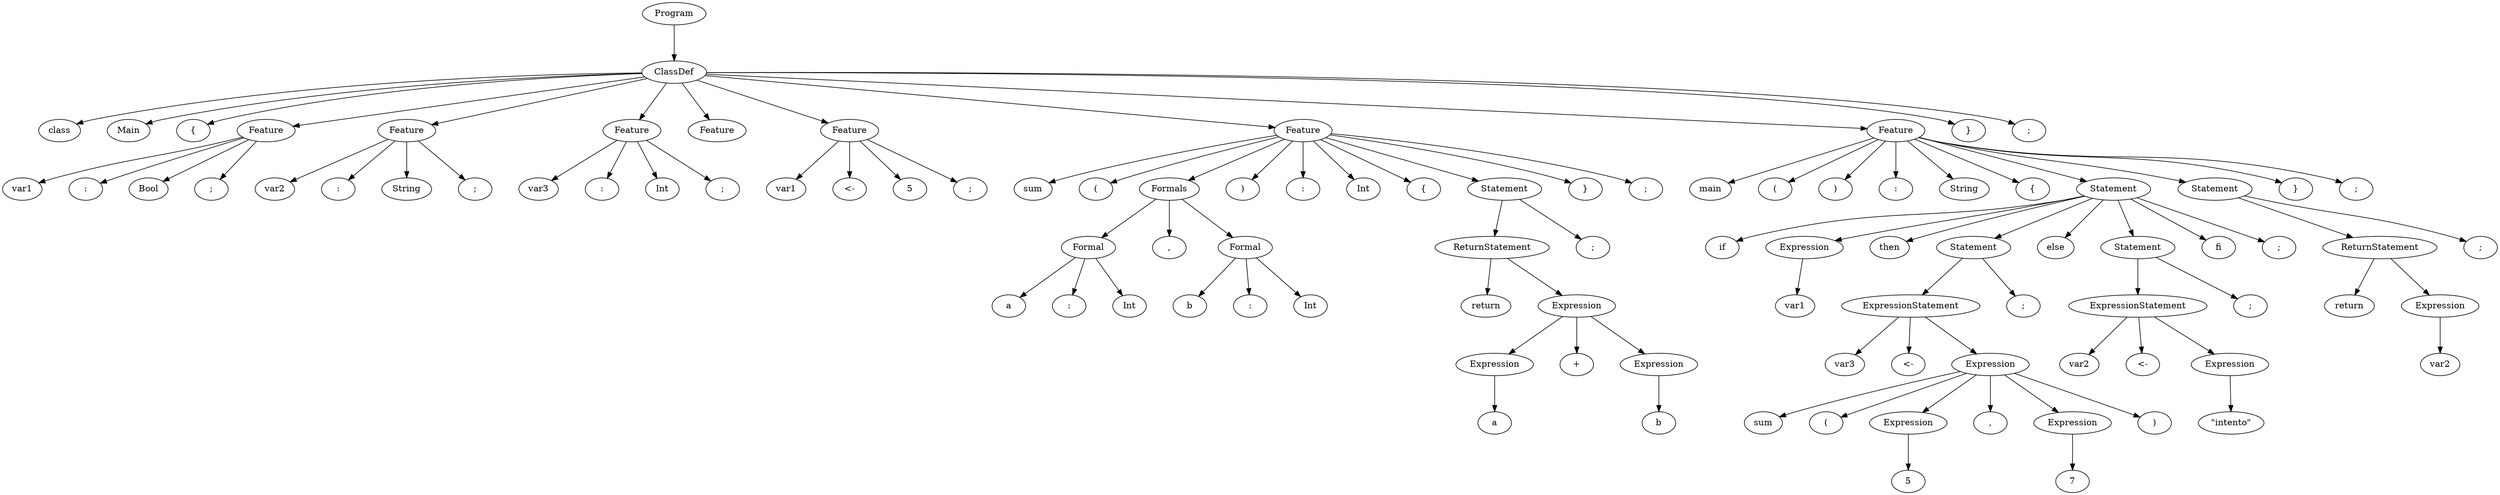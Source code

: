 digraph tree {
rankdir=TB;
nodesep=0.6;
ranksep=0.8;
    "Program_2736795728464" [label="Program"];
    "ClassDef_2736795728688" [label="ClassDef"];
    "class_2736888418688" [label="class"];
    "Main_2736888418752" [label="Main"];
    "{_2736888419136" [label="{"];
    "Feature_2736795728800" [label="Feature"];
    "var1_2736888419712" [label="var1"];
    ":_2736888420544" [label=":"];
    "Bool_2736888420608" [label="Bool"];
    ";_2736888420672" [label=";"];
    "Feature_2736795729248" [label="Feature"];
    "var2_2736888420352" [label="var2"];
    ":_2736888420864" [label=":"];
    "String_2736888420928" [label="String"];
    ";_2736888420992" [label=";"];
    "Feature_2736795729360" [label="Feature"];
    "var3_2736888421056" [label="var3"];
    ":_2736888421184" [label=":"];
    "Int_2736888421248" [label="Int"];
    ";_2736888421312" [label=";"];
    "Feature_2736795729472" [label="Feature"];
    "Feature_2736795729584" [label="Feature"];
    "var1_2736888422336" [label="var1"];
    "<-_2736888463488" [label="<-"];
    "5_2736888463552" [label="5"];
    ";_2736888463616" [label=";"];
    "Feature_2736795729808" [label="Feature"];
    "sum_2736888420800" [label="sum"];
    "(_2736888463680" [label="("];
    "Formals_2736888467520" [label="Formals"];
    "Formal_2736888467632" [label="Formal"];
    "a_2736888463808" [label="a"];
    ":_2736888463872" [label=":"];
    "Int_2736888463936" [label="Int"];
    ",_2736888464064" [label=","];
    "Formal_2736888467744" [label="Formal"];
    "b_2736888464128" [label="b"];
    ":_2736888464192" [label=":"];
    "Int_2736888464256" [label="Int"];
    ")_2736888464384" [label=")"];
    ":_2736888464448" [label=":"];
    "Int_2736888464576" [label="Int"];
    "{_2736888464640" [label="{"];
    "Statement_2736888467856" [label="Statement"];
    "ReturnStatement_2736888467968" [label="ReturnStatement"];
    "return_2736888465024" [label="return"];
    "Expression_2736888468976" [label="Expression"];
    "Expression_2736888468080" [label="Expression"];
    "a_2736888465280" [label="a"];
    "+_2736888485056" [label="+"];
    "Expression_2736888469088" [label="Expression"];
    "b_2736888485504" [label="b"];
    ";_2736888486592" [label=";"];
    "}_2736888486784" [label="}"];
    ";_2736888464512" [label=";"];
    "Feature_2736888469536" [label="Feature"];
    "main_2736888486848" [label="main"];
    "(_2736888486912" [label="("];
    ")_2736888486976" [label=")"];
    ":_2736888487040" [label=":"];
    "String_2736888487104" [label="String"];
    "{_2736888487232" [label="{"];
    "Statement_2736888469648" [label="Statement"];
    "if_2736888487296" [label="if"];
    "Expression_2736888469760" [label="Expression"];
    "var1_2736888487360" [label="var1"];
    "then_2736888487424" [label="then"];
    "Statement_2736888470096" [label="Statement"];
    "ExpressionStatement_2736888470208" [label="ExpressionStatement"];
    "var3_2736888487488" [label="var3"];
    "<-_2736888487552" [label="<-"];
    "Expression_2736888470320" [label="Expression"];
    "sum_2736888487616" [label="sum"];
    "(_2736888487680" [label="("];
    "Expression_2736888470544" [label="Expression"];
    "5_2736888487744" [label="5"];
    ",_2736888487872" [label=","];
    "Expression_2736888470880" [label="Expression"];
    "7_2736888496192" [label="7"];
    ")_2736888496384" [label=")"];
    ";_2736888496448" [label=";"];
    "else_2736888496512" [label="else"];
    "Statement_2736888471104" [label="Statement"];
    "ExpressionStatement_2736888471216" [label="ExpressionStatement"];
    "var2_2736888496640" [label="var2"];
    "<-_2736888496704" [label="<-"];
    "Expression_2736888471328" [label="Expression"];
    "\\\"intento\\\"_2736888496768" [label="\"intento\""];
    ";_2736888496832" [label=";"];
    "fi_2736888496896" [label="fi"];
    ";_2736888496960" [label=";"];
    "Statement_2736888500288" [label="Statement"];
    "ReturnStatement_2736888500400" [label="ReturnStatement"];
    "return_2736888497024" [label="return"];
    "Expression_2736888500512" [label="Expression"];
    "var2_2736888497152" [label="var2"];
    ";_2736888497280" [label=";"];
    "}_2736888497344" [label="}"];
    ";_2736888487168" [label=";"];
    "}_2736888497408" [label="}"];
    ";_2736888497472" [label=";"];
    "Program_2736795728464" -> "ClassDef_2736795728688";
    "ClassDef_2736795728688" -> "class_2736888418688";
    "ClassDef_2736795728688" -> "Main_2736888418752";
    "ClassDef_2736795728688" -> "{_2736888419136";
    "ClassDef_2736795728688" -> "Feature_2736795728800";
    "ClassDef_2736795728688" -> "Feature_2736795729248";
    "ClassDef_2736795728688" -> "Feature_2736795729360";
    "ClassDef_2736795728688" -> "Feature_2736795729472";
    "ClassDef_2736795728688" -> "Feature_2736795729584";
    "ClassDef_2736795728688" -> "Feature_2736795729808";
    "ClassDef_2736795728688" -> "Feature_2736888469536";
    "ClassDef_2736795728688" -> "}_2736888497408";
    "ClassDef_2736795728688" -> ";_2736888497472";
    "Feature_2736795728800" -> "var1_2736888419712";
    "Feature_2736795728800" -> ":_2736888420544";
    "Feature_2736795728800" -> "Bool_2736888420608";
    "Feature_2736795728800" -> ";_2736888420672";
    "Feature_2736795729248" -> "var2_2736888420352";
    "Feature_2736795729248" -> ":_2736888420864";
    "Feature_2736795729248" -> "String_2736888420928";
    "Feature_2736795729248" -> ";_2736888420992";
    "Feature_2736795729360" -> "var3_2736888421056";
    "Feature_2736795729360" -> ":_2736888421184";
    "Feature_2736795729360" -> "Int_2736888421248";
    "Feature_2736795729360" -> ";_2736888421312";
    "Feature_2736795729584" -> "var1_2736888422336";
    "Feature_2736795729584" -> "<-_2736888463488";
    "Feature_2736795729584" -> "5_2736888463552";
    "Feature_2736795729584" -> ";_2736888463616";
    "Feature_2736795729808" -> "sum_2736888420800";
    "Feature_2736795729808" -> "(_2736888463680";
    "Feature_2736795729808" -> "Formals_2736888467520";
    "Feature_2736795729808" -> ")_2736888464384";
    "Feature_2736795729808" -> ":_2736888464448";
    "Feature_2736795729808" -> "Int_2736888464576";
    "Feature_2736795729808" -> "{_2736888464640";
    "Feature_2736795729808" -> "Statement_2736888467856";
    "Feature_2736795729808" -> "}_2736888486784";
    "Feature_2736795729808" -> ";_2736888464512";
    "Formals_2736888467520" -> "Formal_2736888467632";
    "Formals_2736888467520" -> ",_2736888464064";
    "Formals_2736888467520" -> "Formal_2736888467744";
    "Formal_2736888467632" -> "a_2736888463808";
    "Formal_2736888467632" -> ":_2736888463872";
    "Formal_2736888467632" -> "Int_2736888463936";
    "Formal_2736888467744" -> "b_2736888464128";
    "Formal_2736888467744" -> ":_2736888464192";
    "Formal_2736888467744" -> "Int_2736888464256";
    "Statement_2736888467856" -> "ReturnStatement_2736888467968";
    "Statement_2736888467856" -> ";_2736888486592";
    "ReturnStatement_2736888467968" -> "return_2736888465024";
    "ReturnStatement_2736888467968" -> "Expression_2736888468976";
    "Expression_2736888468976" -> "Expression_2736888468080";
    "Expression_2736888468976" -> "+_2736888485056";
    "Expression_2736888468976" -> "Expression_2736888469088";
    "Expression_2736888468080" -> "a_2736888465280";
    "Expression_2736888469088" -> "b_2736888485504";
    "Feature_2736888469536" -> "main_2736888486848";
    "Feature_2736888469536" -> "(_2736888486912";
    "Feature_2736888469536" -> ")_2736888486976";
    "Feature_2736888469536" -> ":_2736888487040";
    "Feature_2736888469536" -> "String_2736888487104";
    "Feature_2736888469536" -> "{_2736888487232";
    "Feature_2736888469536" -> "Statement_2736888469648";
    "Feature_2736888469536" -> "Statement_2736888500288";
    "Feature_2736888469536" -> "}_2736888497344";
    "Feature_2736888469536" -> ";_2736888487168";
    "Statement_2736888469648" -> "if_2736888487296";
    "Statement_2736888469648" -> "Expression_2736888469760";
    "Statement_2736888469648" -> "then_2736888487424";
    "Statement_2736888469648" -> "Statement_2736888470096";
    "Statement_2736888469648" -> "else_2736888496512";
    "Statement_2736888469648" -> "Statement_2736888471104";
    "Statement_2736888469648" -> "fi_2736888496896";
    "Statement_2736888469648" -> ";_2736888496960";
    "Expression_2736888469760" -> "var1_2736888487360";
    "Statement_2736888470096" -> "ExpressionStatement_2736888470208";
    "Statement_2736888470096" -> ";_2736888496448";
    "ExpressionStatement_2736888470208" -> "var3_2736888487488";
    "ExpressionStatement_2736888470208" -> "<-_2736888487552";
    "ExpressionStatement_2736888470208" -> "Expression_2736888470320";
    "Expression_2736888470320" -> "sum_2736888487616";
    "Expression_2736888470320" -> "(_2736888487680";
    "Expression_2736888470320" -> "Expression_2736888470544";
    "Expression_2736888470320" -> ",_2736888487872";
    "Expression_2736888470320" -> "Expression_2736888470880";
    "Expression_2736888470320" -> ")_2736888496384";
    "Expression_2736888470544" -> "5_2736888487744";
    "Expression_2736888470880" -> "7_2736888496192";
    "Statement_2736888471104" -> "ExpressionStatement_2736888471216";
    "Statement_2736888471104" -> ";_2736888496832";
    "ExpressionStatement_2736888471216" -> "var2_2736888496640";
    "ExpressionStatement_2736888471216" -> "<-_2736888496704";
    "ExpressionStatement_2736888471216" -> "Expression_2736888471328";
    "Expression_2736888471328" -> "\\\"intento\\\"_2736888496768";
    "Statement_2736888500288" -> "ReturnStatement_2736888500400";
    "Statement_2736888500288" -> ";_2736888497280";
    "ReturnStatement_2736888500400" -> "return_2736888497024";
    "ReturnStatement_2736888500400" -> "Expression_2736888500512";
    "Expression_2736888500512" -> "var2_2736888497152";
}
